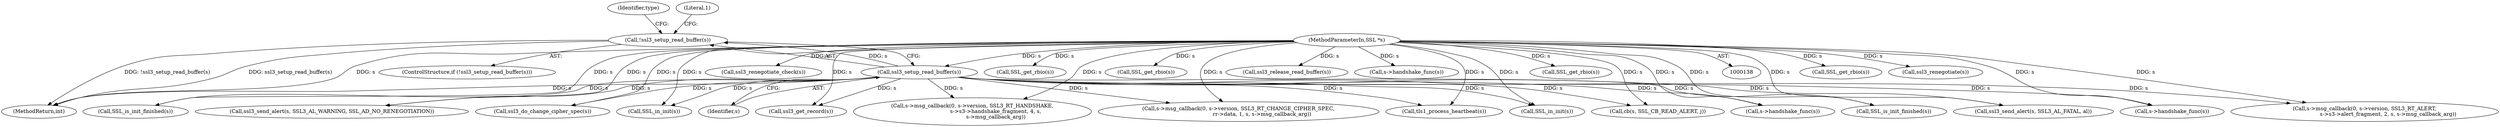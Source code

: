 digraph "0_openssl_e9bbefbf0f24c57645e7ad6a5a71ae649d18ac8e_0@API" {
"1000166" [label="(Call,!ssl3_setup_read_buffer(s))"];
"1000167" [label="(Call,ssl3_setup_read_buffer(s))"];
"1000139" [label="(MethodParameterIn,SSL *s)"];
"1000989" [label="(Call,s->msg_callback(0, s->version, SSL3_RT_ALERT,\n                            s->s3->alert_fragment, 2, s, s->msg_callback_arg))"];
"1000139" [label="(MethodParameterIn,SSL *s)"];
"1000166" [label="(Call,!ssl3_setup_read_buffer(s))"];
"1000175" [label="(Identifier,type)"];
"1000633" [label="(Call,SSL_get_rbio(s))"];
"1000813" [label="(Call,ssl3_renegotiate(s))"];
"1000291" [label="(Call,s->handshake_func(s))"];
"1000167" [label="(Call,ssl3_setup_read_buffer(s))"];
"1000604" [label="(Call,tls1_process_heartbeat(s))"];
"1000944" [label="(Call,ssl3_send_alert(s, SSL3_AL_WARNING, SSL_AD_NO_RENEGOTIATION))"];
"1000171" [label="(Literal,1)"];
"1000414" [label="(Call,SSL_in_init(s))"];
"1000883" [label="(Call,SSL_is_init_finished(s))"];
"1000165" [label="(ControlStructure,if (!ssl3_setup_read_buffer(s)))"];
"1000286" [label="(Call,SSL_in_init(s))"];
"1000816" [label="(Call,ssl3_renegotiate_check(s))"];
"1000777" [label="(Call,s->msg_callback(0, s->version, SSL3_RT_HANDSHAKE,\n                            s->s3->handshake_fragment, 4, s,\n                            s->msg_callback_arg))"];
"1000795" [label="(Call,SSL_is_init_finished(s))"];
"1000630" [label="(Call,SSL_get_rbio(s))"];
"1000168" [label="(Identifier,s)"];
"1001522" [label="(MethodReturn,int)"];
"1000867" [label="(Call,SSL_get_rbio(s))"];
"1001302" [label="(Call,ssl3_do_change_cipher_spec(s))"];
"1000516" [label="(Call,ssl3_release_read_buffer(s))"];
"1000821" [label="(Call,s->handshake_func(s))"];
"1000339" [label="(Call,ssl3_get_record(s))"];
"1001279" [label="(Call,s->msg_callback(0, s->version, SSL3_RT_CHANGE_CIPHER_SPEC,\n                            rr->data, 1, s, s->msg_callback_arg))"];
"1001409" [label="(Call,SSL_get_rbio(s))"];
"1001044" [label="(Call,cb(s, SSL_CB_READ_ALERT, j))"];
"1001514" [label="(Call,ssl3_send_alert(s, SSL3_AL_FATAL, al))"];
"1001363" [label="(Call,s->handshake_func(s))"];
"1000166" -> "1000165"  [label="AST: "];
"1000166" -> "1000167"  [label="CFG: "];
"1000167" -> "1000166"  [label="AST: "];
"1000171" -> "1000166"  [label="CFG: "];
"1000175" -> "1000166"  [label="CFG: "];
"1000166" -> "1001522"  [label="DDG: !ssl3_setup_read_buffer(s)"];
"1000166" -> "1001522"  [label="DDG: ssl3_setup_read_buffer(s)"];
"1000167" -> "1000166"  [label="DDG: s"];
"1000167" -> "1000168"  [label="CFG: "];
"1000168" -> "1000167"  [label="AST: "];
"1000167" -> "1001522"  [label="DDG: s"];
"1000139" -> "1000167"  [label="DDG: s"];
"1000167" -> "1000286"  [label="DDG: s"];
"1000167" -> "1000291"  [label="DDG: s"];
"1000167" -> "1000339"  [label="DDG: s"];
"1000167" -> "1000414"  [label="DDG: s"];
"1000167" -> "1000604"  [label="DDG: s"];
"1000167" -> "1000777"  [label="DDG: s"];
"1000167" -> "1000795"  [label="DDG: s"];
"1000167" -> "1000883"  [label="DDG: s"];
"1000167" -> "1000944"  [label="DDG: s"];
"1000167" -> "1000989"  [label="DDG: s"];
"1000167" -> "1001044"  [label="DDG: s"];
"1000167" -> "1001279"  [label="DDG: s"];
"1000167" -> "1001302"  [label="DDG: s"];
"1000167" -> "1001363"  [label="DDG: s"];
"1000167" -> "1001514"  [label="DDG: s"];
"1000139" -> "1000138"  [label="AST: "];
"1000139" -> "1001522"  [label="DDG: s"];
"1000139" -> "1000286"  [label="DDG: s"];
"1000139" -> "1000291"  [label="DDG: s"];
"1000139" -> "1000339"  [label="DDG: s"];
"1000139" -> "1000414"  [label="DDG: s"];
"1000139" -> "1000516"  [label="DDG: s"];
"1000139" -> "1000604"  [label="DDG: s"];
"1000139" -> "1000630"  [label="DDG: s"];
"1000139" -> "1000633"  [label="DDG: s"];
"1000139" -> "1000777"  [label="DDG: s"];
"1000139" -> "1000795"  [label="DDG: s"];
"1000139" -> "1000813"  [label="DDG: s"];
"1000139" -> "1000816"  [label="DDG: s"];
"1000139" -> "1000821"  [label="DDG: s"];
"1000139" -> "1000867"  [label="DDG: s"];
"1000139" -> "1000883"  [label="DDG: s"];
"1000139" -> "1000944"  [label="DDG: s"];
"1000139" -> "1000989"  [label="DDG: s"];
"1000139" -> "1001044"  [label="DDG: s"];
"1000139" -> "1001279"  [label="DDG: s"];
"1000139" -> "1001302"  [label="DDG: s"];
"1000139" -> "1001363"  [label="DDG: s"];
"1000139" -> "1001409"  [label="DDG: s"];
"1000139" -> "1001514"  [label="DDG: s"];
}
